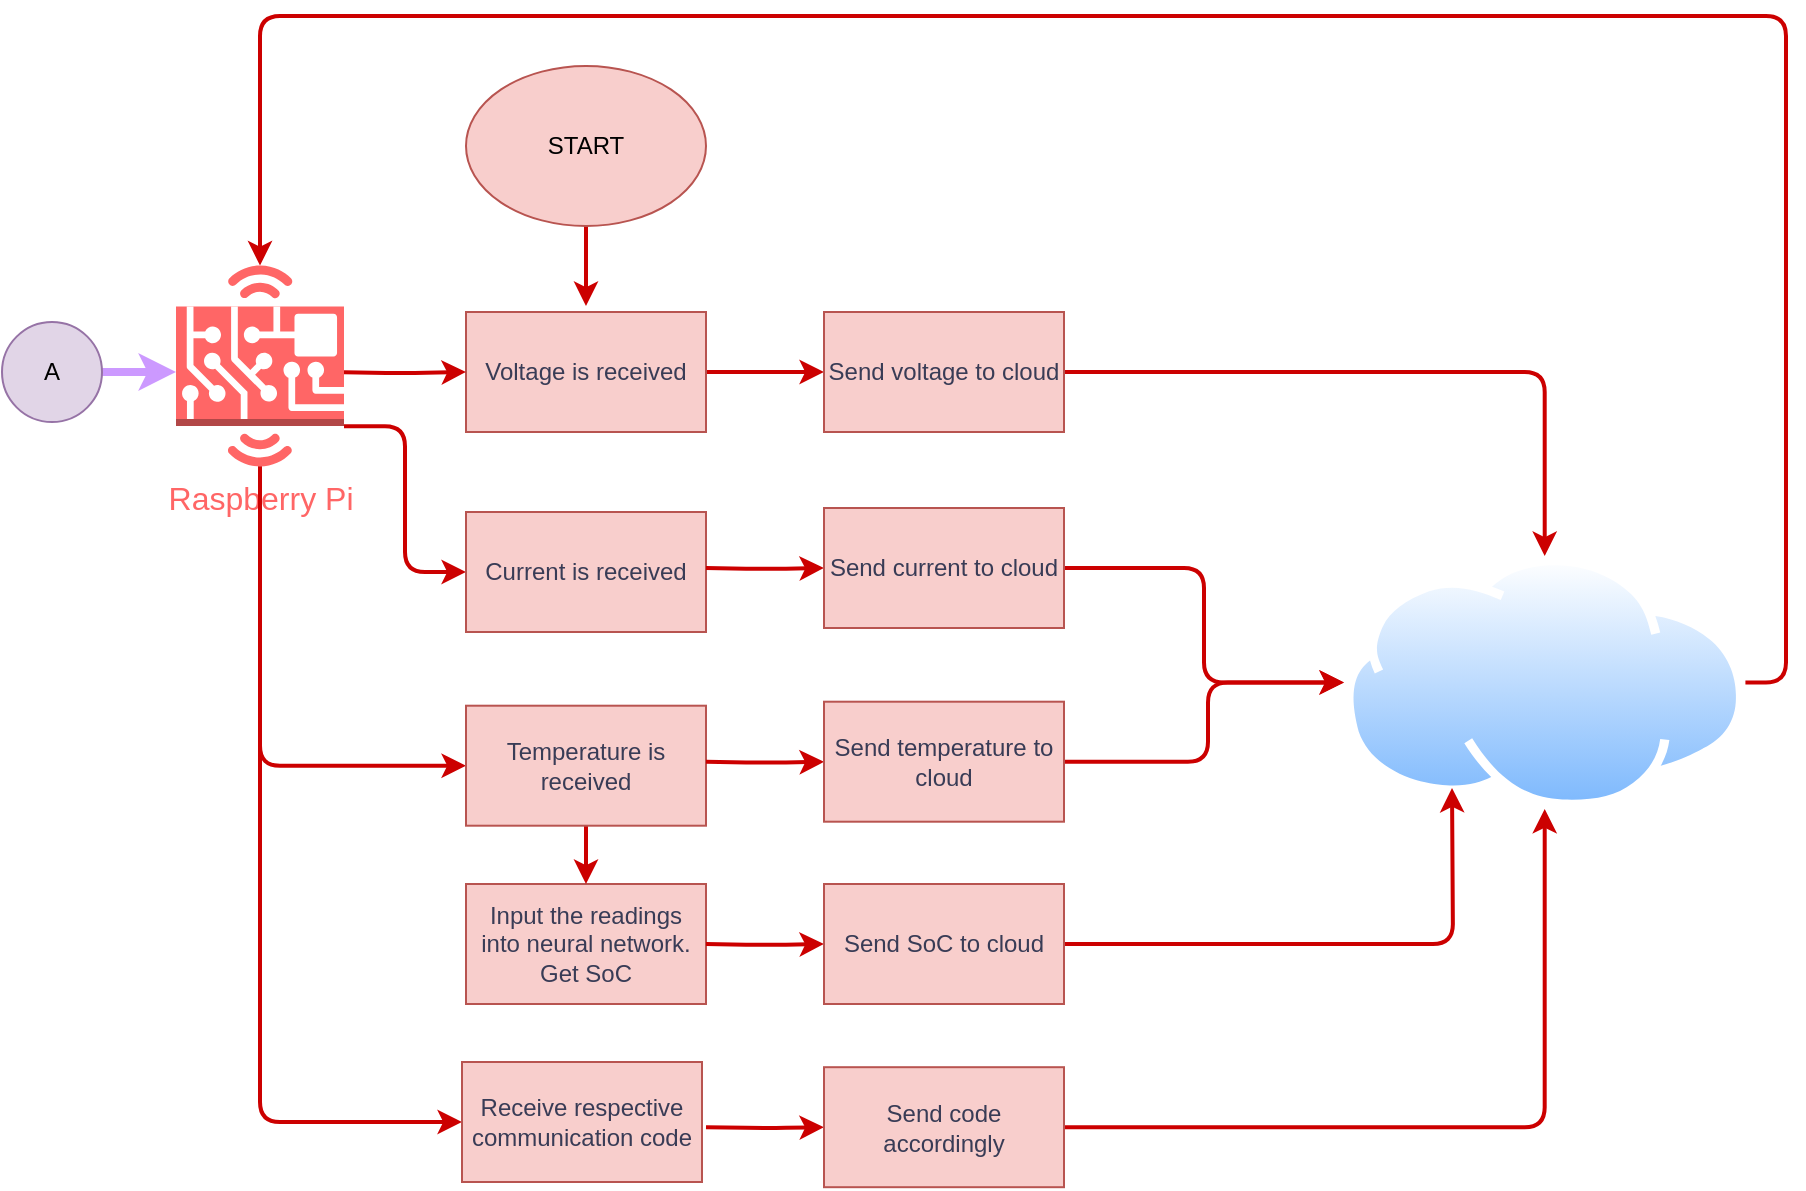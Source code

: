<mxfile version="14.8.2" type="github">
  <diagram id="xyX6T4TqCvH5FMnQfC4e" name="Page-1">
    <mxGraphModel dx="1422" dy="780" grid="0" gridSize="10" guides="1" tooltips="1" connect="1" arrows="1" fold="1" page="0" pageScale="1" pageWidth="827" pageHeight="1169" math="0" shadow="0">
      <root>
        <mxCell id="0" />
        <mxCell id="1" parent="0" />
        <mxCell id="Ve8CWqOaw4KuWsA7Q6VL-1" value="" style="edgeStyle=orthogonalEdgeStyle;orthogonalLoop=1;jettySize=auto;html=1;fontColor=#393C56;strokeWidth=4;fillColor=#F2CC8F;labelBackgroundColor=#F4F1DE;strokeColor=#CC99FF;entryX=0;entryY=0.5;entryDx=0;entryDy=0;entryPerimeter=0;" edge="1" parent="1" source="Ve8CWqOaw4KuWsA7Q6VL-2">
          <mxGeometry relative="1" as="geometry">
            <mxPoint x="207" y="233" as="targetPoint" />
          </mxGeometry>
        </mxCell>
        <mxCell id="Ve8CWqOaw4KuWsA7Q6VL-2" value="A" style="ellipse;whiteSpace=wrap;html=1;aspect=fixed;strokeColor=#9673a6;strokeWidth=1;fillColor=#e1d5e7;" vertex="1" parent="1">
          <mxGeometry x="120" y="208" width="50" height="50" as="geometry" />
        </mxCell>
        <mxCell id="Ve8CWqOaw4KuWsA7Q6VL-3" value="" style="edgeStyle=orthogonalEdgeStyle;orthogonalLoop=1;jettySize=auto;html=1;fontColor=#393C56;fillColor=#f8cecc;strokeWidth=2;labelBackgroundColor=#F4F1DE;strokeColor=#CC0000;" edge="1" parent="1" source="Ve8CWqOaw4KuWsA7Q6VL-4">
          <mxGeometry relative="1" as="geometry">
            <mxPoint x="412" y="200" as="targetPoint" />
          </mxGeometry>
        </mxCell>
        <mxCell id="Ve8CWqOaw4KuWsA7Q6VL-4" value="START" style="ellipse;whiteSpace=wrap;html=1;strokeWidth=1;strokeColor=#b85450;fillColor=#f8cecc;" vertex="1" parent="1">
          <mxGeometry x="352" y="80" width="120" height="80" as="geometry" />
        </mxCell>
        <mxCell id="Ve8CWqOaw4KuWsA7Q6VL-5" value="" style="edgeStyle=orthogonalEdgeStyle;orthogonalLoop=1;jettySize=auto;html=1;labelBackgroundColor=#F4F1DE;fontColor=#393C56;strokeColor=#CC0000;fillColor=#f8cecc;strokeWidth=2;" edge="1" parent="1" source="Ve8CWqOaw4KuWsA7Q6VL-6" target="Ve8CWqOaw4KuWsA7Q6VL-13">
          <mxGeometry relative="1" as="geometry" />
        </mxCell>
        <mxCell id="Ve8CWqOaw4KuWsA7Q6VL-6" value="Voltage is received" style="whiteSpace=wrap;html=1;fontColor=#393C56;strokeColor=#b85450;strokeWidth=1;fillColor=#f8cecc;" vertex="1" parent="1">
          <mxGeometry x="352" y="203" width="120" height="60" as="geometry" />
        </mxCell>
        <mxCell id="Ve8CWqOaw4KuWsA7Q6VL-7" value="Input the readings into neural network. Get SoC" style="whiteSpace=wrap;html=1;fontColor=#393C56;strokeColor=#b85450;strokeWidth=1;fillColor=#f8cecc;" vertex="1" parent="1">
          <mxGeometry x="352" y="489" width="120" height="60" as="geometry" />
        </mxCell>
        <mxCell id="Ve8CWqOaw4KuWsA7Q6VL-34" style="edgeStyle=orthogonalEdgeStyle;orthogonalLoop=1;jettySize=auto;html=1;exitX=1;exitY=0.5;exitDx=0;exitDy=0;entryX=0.5;entryY=0;entryDx=0;entryDy=0;entryPerimeter=0;labelBackgroundColor=#F4F1DE;fontColor=#393C56;strokeColor=#CC0000;strokeWidth=2;fillColor=#f8cecc;" edge="1" parent="1" source="Ve8CWqOaw4KuWsA7Q6VL-8" target="Ve8CWqOaw4KuWsA7Q6VL-11">
          <mxGeometry relative="1" as="geometry">
            <Array as="points">
              <mxPoint x="1012" y="388" />
              <mxPoint x="1012" y="55" />
              <mxPoint x="249" y="55" />
            </Array>
          </mxGeometry>
        </mxCell>
        <mxCell id="Ve8CWqOaw4KuWsA7Q6VL-8" value="" style="aspect=fixed;perimeter=ellipsePerimeter;html=1;align=center;shadow=0;dashed=0;spacingTop=3;image;image=img/lib/active_directory/internet_cloud.svg;fontColor=#393C56;strokeColor=#E07A5F;strokeWidth=1;fillColor=#F2CC8F;labelBackgroundColor=#F4F1DE;" vertex="1" parent="1">
          <mxGeometry x="791" y="325" width="200.71" height="126.44" as="geometry" />
        </mxCell>
        <mxCell id="Ve8CWqOaw4KuWsA7Q6VL-9" style="edgeStyle=orthogonalEdgeStyle;orthogonalLoop=1;jettySize=auto;html=1;labelBackgroundColor=#F4F1DE;fontColor=#393C56;strokeColor=#CC0000;fillColor=#f8cecc;strokeWidth=2;" edge="1" parent="1" target="Ve8CWqOaw4KuWsA7Q6VL-6">
          <mxGeometry relative="1" as="geometry">
            <mxPoint x="291" y="233.1" as="sourcePoint" />
          </mxGeometry>
        </mxCell>
        <mxCell id="Ve8CWqOaw4KuWsA7Q6VL-10" style="edgeStyle=orthogonalEdgeStyle;orthogonalLoop=1;jettySize=auto;html=1;exitX=1;exitY=0.8;exitDx=0;exitDy=0;exitPerimeter=0;entryX=0;entryY=0.5;entryDx=0;entryDy=0;labelBackgroundColor=#F4F1DE;fontColor=#393C56;strokeColor=#CC0000;strokeWidth=2;fillColor=#f8cecc;" edge="1" parent="1" source="Ve8CWqOaw4KuWsA7Q6VL-11" target="Ve8CWqOaw4KuWsA7Q6VL-14">
          <mxGeometry relative="1" as="geometry" />
        </mxCell>
        <mxCell id="Ve8CWqOaw4KuWsA7Q6VL-33" style="edgeStyle=orthogonalEdgeStyle;orthogonalLoop=1;jettySize=auto;html=1;exitX=0.5;exitY=1;exitDx=0;exitDy=0;exitPerimeter=0;entryX=0;entryY=0.5;entryDx=0;entryDy=0;labelBackgroundColor=#F4F1DE;fontColor=#393C56;strokeColor=#CC0000;strokeWidth=2;fillColor=#f8cecc;" edge="1" parent="1" source="Ve8CWqOaw4KuWsA7Q6VL-11" target="Ve8CWqOaw4KuWsA7Q6VL-28">
          <mxGeometry relative="1" as="geometry" />
        </mxCell>
        <mxCell id="Ve8CWqOaw4KuWsA7Q6VL-11" value="&lt;font style=&quot;font-size: 16px&quot; color=&quot;#FF6666&quot;&gt;Raspberry Pi&lt;/font&gt;" style="outlineConnect=0;dashed=0;verticalLabelPosition=bottom;verticalAlign=top;align=center;html=1;shape=mxgraph.aws3.hardware_board;fontColor=#393C56;strokeColor=#E07A5F;strokeWidth=1;fillColor=#FF6666;" vertex="1" parent="1">
          <mxGeometry x="207" y="179.75" width="84" height="100.5" as="geometry" />
        </mxCell>
        <mxCell id="Ve8CWqOaw4KuWsA7Q6VL-12" value="" style="edgeStyle=orthogonalEdgeStyle;orthogonalLoop=1;jettySize=auto;html=1;labelBackgroundColor=#F4F1DE;fontColor=#393C56;strokeColor=#CC0000;strokeWidth=2;fillColor=#f8cecc;" edge="1" parent="1" source="Ve8CWqOaw4KuWsA7Q6VL-13" target="Ve8CWqOaw4KuWsA7Q6VL-8">
          <mxGeometry relative="1" as="geometry" />
        </mxCell>
        <mxCell id="Ve8CWqOaw4KuWsA7Q6VL-13" value="Send voltage to cloud" style="whiteSpace=wrap;html=1;fontColor=#393C56;strokeColor=#b85450;strokeWidth=1;fillColor=#f8cecc;" vertex="1" parent="1">
          <mxGeometry x="531" y="203.0" width="120" height="60" as="geometry" />
        </mxCell>
        <mxCell id="Ve8CWqOaw4KuWsA7Q6VL-14" value="Current is received" style="whiteSpace=wrap;html=1;fontColor=#393C56;strokeColor=#b85450;strokeWidth=1;fillColor=#f8cecc;" vertex="1" parent="1">
          <mxGeometry x="352" y="303" width="120" height="60" as="geometry" />
        </mxCell>
        <mxCell id="Ve8CWqOaw4KuWsA7Q6VL-15" value="" style="edgeStyle=orthogonalEdgeStyle;orthogonalLoop=1;jettySize=auto;html=1;labelBackgroundColor=#F4F1DE;fontColor=#393C56;strokeColor=#CC0000;fillColor=#f8cecc;strokeWidth=2;" edge="1" parent="1" target="Ve8CWqOaw4KuWsA7Q6VL-17">
          <mxGeometry relative="1" as="geometry">
            <mxPoint x="472" y="331" as="sourcePoint" />
          </mxGeometry>
        </mxCell>
        <mxCell id="Ve8CWqOaw4KuWsA7Q6VL-16" value="" style="edgeStyle=orthogonalEdgeStyle;orthogonalLoop=1;jettySize=auto;html=1;labelBackgroundColor=#F4F1DE;fontColor=#393C56;strokeColor=#CC0000;strokeWidth=2;fillColor=#f8cecc;" edge="1" parent="1" source="Ve8CWqOaw4KuWsA7Q6VL-17" target="Ve8CWqOaw4KuWsA7Q6VL-8">
          <mxGeometry relative="1" as="geometry">
            <mxPoint x="696.0" y="331.1" as="targetPoint" />
          </mxGeometry>
        </mxCell>
        <mxCell id="Ve8CWqOaw4KuWsA7Q6VL-17" value="Send current to cloud" style="whiteSpace=wrap;html=1;fontColor=#393C56;strokeColor=#b85450;strokeWidth=1;fillColor=#f8cecc;" vertex="1" parent="1">
          <mxGeometry x="531" y="301.0" width="120" height="60" as="geometry" />
        </mxCell>
        <mxCell id="Ve8CWqOaw4KuWsA7Q6VL-18" style="edgeStyle=orthogonalEdgeStyle;orthogonalLoop=1;jettySize=auto;html=1;entryX=0;entryY=0.5;entryDx=0;entryDy=0;labelBackgroundColor=#F4F1DE;fontColor=#393C56;strokeColor=#CC0000;strokeWidth=2;fillColor=#f8cecc;exitX=0.5;exitY=1;exitDx=0;exitDy=0;exitPerimeter=0;" edge="1" parent="1" source="Ve8CWqOaw4KuWsA7Q6VL-11" target="Ve8CWqOaw4KuWsA7Q6VL-20">
          <mxGeometry relative="1" as="geometry">
            <mxPoint x="210" y="357" as="sourcePoint" />
          </mxGeometry>
        </mxCell>
        <mxCell id="Ve8CWqOaw4KuWsA7Q6VL-19" value="" style="edgeStyle=orthogonalEdgeStyle;orthogonalLoop=1;jettySize=auto;html=1;labelBackgroundColor=#F4F1DE;fontColor=#393C56;strokeColor=#CC0000;strokeWidth=2;fillColor=#f8cecc;" edge="1" parent="1" source="Ve8CWqOaw4KuWsA7Q6VL-20" target="Ve8CWqOaw4KuWsA7Q6VL-7">
          <mxGeometry relative="1" as="geometry" />
        </mxCell>
        <mxCell id="Ve8CWqOaw4KuWsA7Q6VL-20" value="Temperature is received" style="whiteSpace=wrap;html=1;fontColor=#393C56;strokeColor=#b85450;strokeWidth=1;fillColor=#f8cecc;" vertex="1" parent="1">
          <mxGeometry x="352" y="399.85" width="120" height="60" as="geometry" />
        </mxCell>
        <mxCell id="Ve8CWqOaw4KuWsA7Q6VL-21" value="" style="edgeStyle=orthogonalEdgeStyle;orthogonalLoop=1;jettySize=auto;html=1;labelBackgroundColor=#F4F1DE;fontColor=#393C56;strokeColor=#CC0000;fillColor=#f8cecc;strokeWidth=2;" edge="1" parent="1" target="Ve8CWqOaw4KuWsA7Q6VL-23">
          <mxGeometry relative="1" as="geometry">
            <mxPoint x="472" y="427.85" as="sourcePoint" />
          </mxGeometry>
        </mxCell>
        <mxCell id="Ve8CWqOaw4KuWsA7Q6VL-22" value="" style="edgeStyle=orthogonalEdgeStyle;orthogonalLoop=1;jettySize=auto;html=1;labelBackgroundColor=#F4F1DE;fontColor=#393C56;strokeColor=#CC0000;strokeWidth=2;fillColor=#f8cecc;entryX=0;entryY=0.5;entryDx=0;entryDy=0;" edge="1" parent="1" source="Ve8CWqOaw4KuWsA7Q6VL-23" target="Ve8CWqOaw4KuWsA7Q6VL-8">
          <mxGeometry relative="1" as="geometry">
            <mxPoint x="696.0" y="427.9" as="targetPoint" />
            <Array as="points">
              <mxPoint x="723" y="428" />
              <mxPoint x="723" y="388" />
            </Array>
          </mxGeometry>
        </mxCell>
        <mxCell id="Ve8CWqOaw4KuWsA7Q6VL-23" value="Send temperature to cloud" style="whiteSpace=wrap;html=1;fontColor=#393C56;strokeColor=#b85450;strokeWidth=1;fillColor=#f8cecc;" vertex="1" parent="1">
          <mxGeometry x="531" y="397.85" width="120" height="60" as="geometry" />
        </mxCell>
        <mxCell id="Ve8CWqOaw4KuWsA7Q6VL-24" value="" style="edgeStyle=orthogonalEdgeStyle;orthogonalLoop=1;jettySize=auto;html=1;labelBackgroundColor=#F4F1DE;fontColor=#393C56;strokeColor=#CC0000;fillColor=#f8cecc;strokeWidth=2;" edge="1" parent="1" target="Ve8CWqOaw4KuWsA7Q6VL-26">
          <mxGeometry relative="1" as="geometry">
            <mxPoint x="472" y="519" as="sourcePoint" />
          </mxGeometry>
        </mxCell>
        <mxCell id="Ve8CWqOaw4KuWsA7Q6VL-25" style="edgeStyle=orthogonalEdgeStyle;orthogonalLoop=1;jettySize=auto;html=1;exitX=1;exitY=0.5;exitDx=0;exitDy=0;labelBackgroundColor=#F4F1DE;fontColor=#393C56;strokeColor=#CC0000;strokeWidth=2;fillColor=#f8cecc;" edge="1" parent="1" source="Ve8CWqOaw4KuWsA7Q6VL-26">
          <mxGeometry relative="1" as="geometry">
            <mxPoint x="845" y="441" as="targetPoint" />
          </mxGeometry>
        </mxCell>
        <mxCell id="Ve8CWqOaw4KuWsA7Q6VL-26" value="Send SoC to cloud" style="whiteSpace=wrap;html=1;fontColor=#393C56;strokeColor=#b85450;strokeWidth=1;fillColor=#f8cecc;" vertex="1" parent="1">
          <mxGeometry x="531" y="489" width="120" height="60" as="geometry" />
        </mxCell>
        <mxCell id="Ve8CWqOaw4KuWsA7Q6VL-28" value="Receive respective communication code" style="whiteSpace=wrap;html=1;fontColor=#393C56;strokeColor=#b85450;strokeWidth=1;fillColor=#f8cecc;" vertex="1" parent="1">
          <mxGeometry x="350" y="578" width="120" height="60" as="geometry" />
        </mxCell>
        <mxCell id="Ve8CWqOaw4KuWsA7Q6VL-29" value="" style="edgeStyle=orthogonalEdgeStyle;orthogonalLoop=1;jettySize=auto;html=1;labelBackgroundColor=#F4F1DE;fontColor=#393C56;strokeColor=#CC0000;fillColor=#f8cecc;strokeWidth=2;" edge="1" parent="1" target="Ve8CWqOaw4KuWsA7Q6VL-31">
          <mxGeometry relative="1" as="geometry">
            <mxPoint x="472" y="610.6" as="sourcePoint" />
          </mxGeometry>
        </mxCell>
        <mxCell id="Ve8CWqOaw4KuWsA7Q6VL-32" style="edgeStyle=orthogonalEdgeStyle;rounded=1;orthogonalLoop=1;jettySize=auto;html=1;fontColor=#393C56;strokeColor=#CC0000;strokeWidth=2;fillColor=#f8cecc;labelBackgroundColor=#F4F1DE;" edge="1" parent="1" source="Ve8CWqOaw4KuWsA7Q6VL-31" target="Ve8CWqOaw4KuWsA7Q6VL-8">
          <mxGeometry relative="1" as="geometry" />
        </mxCell>
        <mxCell id="Ve8CWqOaw4KuWsA7Q6VL-31" value="Send code accordingly" style="whiteSpace=wrap;html=1;fontColor=#393C56;strokeColor=#b85450;strokeWidth=1;fillColor=#f8cecc;" vertex="1" parent="1">
          <mxGeometry x="531" y="580.6" width="120" height="60" as="geometry" />
        </mxCell>
      </root>
    </mxGraphModel>
  </diagram>
</mxfile>
